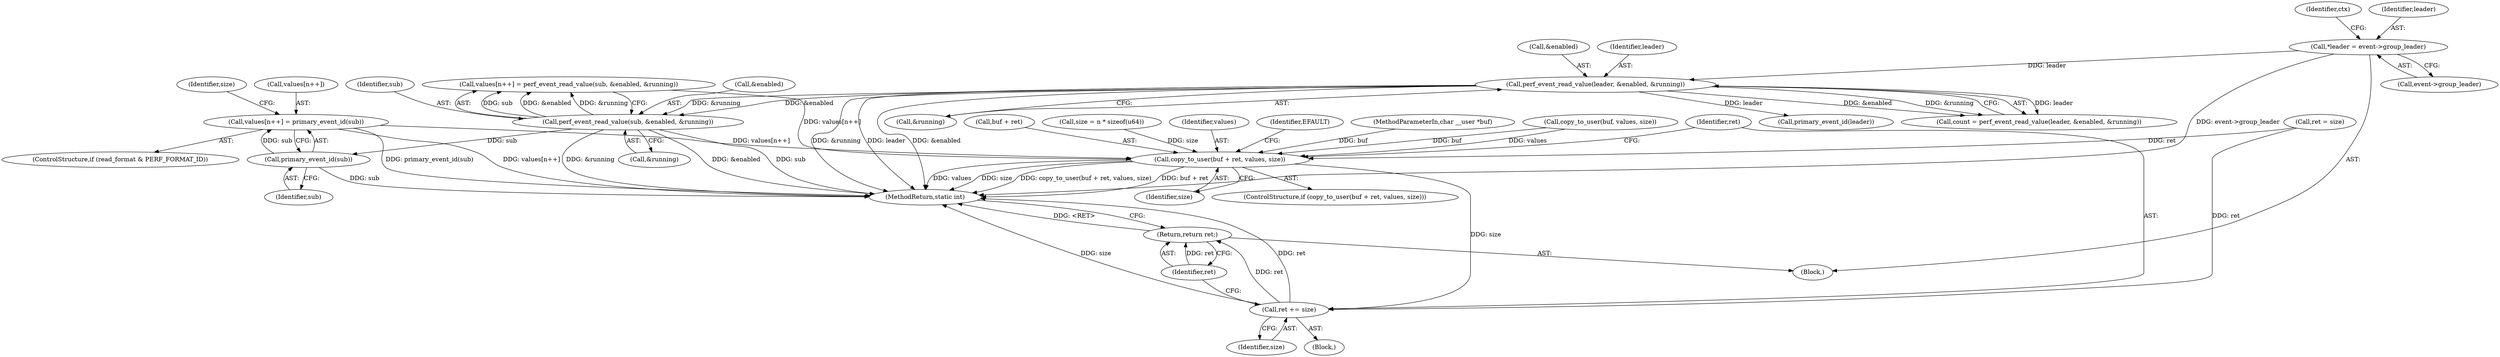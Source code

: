 digraph "0_linux_f63a8daa5812afef4f06c962351687e1ff9ccb2b_4@array" {
"1000227" [label="(Call,values[n++] = primary_event_id(sub))"];
"1000232" [label="(Call,primary_event_id(sub))"];
"1000217" [label="(Call,perf_event_read_value(sub, &enabled, &running))"];
"1000138" [label="(Call,perf_event_read_value(leader, &enabled, &running))"];
"1000106" [label="(Call,*leader = event->group_leader)"];
"1000241" [label="(Call,copy_to_user(buf + ret, values, size))"];
"1000251" [label="(Call,ret += size)"];
"1000254" [label="(Return,return ret;)"];
"1000256" [label="(MethodReturn,static int)"];
"1000219" [label="(Call,&enabled)"];
"1000242" [label="(Call,buf + ret)"];
"1000241" [label="(Call,copy_to_user(buf + ret, values, size))"];
"1000142" [label="(Call,&running)"];
"1000140" [label="(Call,&enabled)"];
"1000232" [label="(Call,primary_event_id(sub))"];
"1000240" [label="(ControlStructure,if (copy_to_user(buf + ret, values, size)))"];
"1000235" [label="(Identifier,size)"];
"1000189" [label="(Call,primary_event_id(leader))"];
"1000212" [label="(Call,values[n++] = perf_event_read_value(sub, &enabled, &running))"];
"1000233" [label="(Identifier,sub)"];
"1000221" [label="(Call,&running)"];
"1000234" [label="(Call,size = n * sizeof(u64))"];
"1000245" [label="(Identifier,values)"];
"1000250" [label="(Identifier,EFAULT)"];
"1000218" [label="(Identifier,sub)"];
"1000136" [label="(Call,count = perf_event_read_value(leader, &enabled, &running))"];
"1000114" [label="(Identifier,ctx)"];
"1000253" [label="(Identifier,size)"];
"1000198" [label="(Call,copy_to_user(buf, values, size))"];
"1000138" [label="(Call,perf_event_read_value(leader, &enabled, &running))"];
"1000252" [label="(Identifier,ret)"];
"1000108" [label="(Call,event->group_leader)"];
"1000255" [label="(Identifier,ret)"];
"1000227" [label="(Call,values[n++] = primary_event_id(sub))"];
"1000208" [label="(Block,)"];
"1000223" [label="(ControlStructure,if (read_format & PERF_FORMAT_ID))"];
"1000254" [label="(Return,return ret;)"];
"1000106" [label="(Call,*leader = event->group_leader)"];
"1000246" [label="(Identifier,size)"];
"1000251" [label="(Call,ret += size)"];
"1000205" [label="(Call,ret = size)"];
"1000107" [label="(Identifier,leader)"];
"1000104" [label="(Block,)"];
"1000139" [label="(Identifier,leader)"];
"1000103" [label="(MethodParameterIn,char __user *buf)"];
"1000217" [label="(Call,perf_event_read_value(sub, &enabled, &running))"];
"1000228" [label="(Call,values[n++])"];
"1000227" -> "1000223"  [label="AST: "];
"1000227" -> "1000232"  [label="CFG: "];
"1000228" -> "1000227"  [label="AST: "];
"1000232" -> "1000227"  [label="AST: "];
"1000235" -> "1000227"  [label="CFG: "];
"1000227" -> "1000256"  [label="DDG: values[n++]"];
"1000227" -> "1000256"  [label="DDG: primary_event_id(sub)"];
"1000232" -> "1000227"  [label="DDG: sub"];
"1000227" -> "1000241"  [label="DDG: values[n++]"];
"1000232" -> "1000233"  [label="CFG: "];
"1000233" -> "1000232"  [label="AST: "];
"1000232" -> "1000256"  [label="DDG: sub"];
"1000217" -> "1000232"  [label="DDG: sub"];
"1000217" -> "1000212"  [label="AST: "];
"1000217" -> "1000221"  [label="CFG: "];
"1000218" -> "1000217"  [label="AST: "];
"1000219" -> "1000217"  [label="AST: "];
"1000221" -> "1000217"  [label="AST: "];
"1000212" -> "1000217"  [label="CFG: "];
"1000217" -> "1000256"  [label="DDG: &running"];
"1000217" -> "1000256"  [label="DDG: &enabled"];
"1000217" -> "1000256"  [label="DDG: sub"];
"1000217" -> "1000212"  [label="DDG: sub"];
"1000217" -> "1000212"  [label="DDG: &enabled"];
"1000217" -> "1000212"  [label="DDG: &running"];
"1000138" -> "1000217"  [label="DDG: &enabled"];
"1000138" -> "1000217"  [label="DDG: &running"];
"1000138" -> "1000136"  [label="AST: "];
"1000138" -> "1000142"  [label="CFG: "];
"1000139" -> "1000138"  [label="AST: "];
"1000140" -> "1000138"  [label="AST: "];
"1000142" -> "1000138"  [label="AST: "];
"1000136" -> "1000138"  [label="CFG: "];
"1000138" -> "1000256"  [label="DDG: &running"];
"1000138" -> "1000256"  [label="DDG: leader"];
"1000138" -> "1000256"  [label="DDG: &enabled"];
"1000138" -> "1000136"  [label="DDG: leader"];
"1000138" -> "1000136"  [label="DDG: &enabled"];
"1000138" -> "1000136"  [label="DDG: &running"];
"1000106" -> "1000138"  [label="DDG: leader"];
"1000138" -> "1000189"  [label="DDG: leader"];
"1000106" -> "1000104"  [label="AST: "];
"1000106" -> "1000108"  [label="CFG: "];
"1000107" -> "1000106"  [label="AST: "];
"1000108" -> "1000106"  [label="AST: "];
"1000114" -> "1000106"  [label="CFG: "];
"1000106" -> "1000256"  [label="DDG: event->group_leader"];
"1000241" -> "1000240"  [label="AST: "];
"1000241" -> "1000246"  [label="CFG: "];
"1000242" -> "1000241"  [label="AST: "];
"1000245" -> "1000241"  [label="AST: "];
"1000246" -> "1000241"  [label="AST: "];
"1000250" -> "1000241"  [label="CFG: "];
"1000252" -> "1000241"  [label="CFG: "];
"1000241" -> "1000256"  [label="DDG: buf + ret"];
"1000241" -> "1000256"  [label="DDG: values"];
"1000241" -> "1000256"  [label="DDG: size"];
"1000241" -> "1000256"  [label="DDG: copy_to_user(buf + ret, values, size)"];
"1000198" -> "1000241"  [label="DDG: buf"];
"1000198" -> "1000241"  [label="DDG: values"];
"1000103" -> "1000241"  [label="DDG: buf"];
"1000205" -> "1000241"  [label="DDG: ret"];
"1000212" -> "1000241"  [label="DDG: values[n++]"];
"1000234" -> "1000241"  [label="DDG: size"];
"1000241" -> "1000251"  [label="DDG: size"];
"1000251" -> "1000208"  [label="AST: "];
"1000251" -> "1000253"  [label="CFG: "];
"1000252" -> "1000251"  [label="AST: "];
"1000253" -> "1000251"  [label="AST: "];
"1000255" -> "1000251"  [label="CFG: "];
"1000251" -> "1000256"  [label="DDG: size"];
"1000251" -> "1000256"  [label="DDG: ret"];
"1000205" -> "1000251"  [label="DDG: ret"];
"1000251" -> "1000254"  [label="DDG: ret"];
"1000254" -> "1000104"  [label="AST: "];
"1000254" -> "1000255"  [label="CFG: "];
"1000255" -> "1000254"  [label="AST: "];
"1000256" -> "1000254"  [label="CFG: "];
"1000254" -> "1000256"  [label="DDG: <RET>"];
"1000255" -> "1000254"  [label="DDG: ret"];
}
